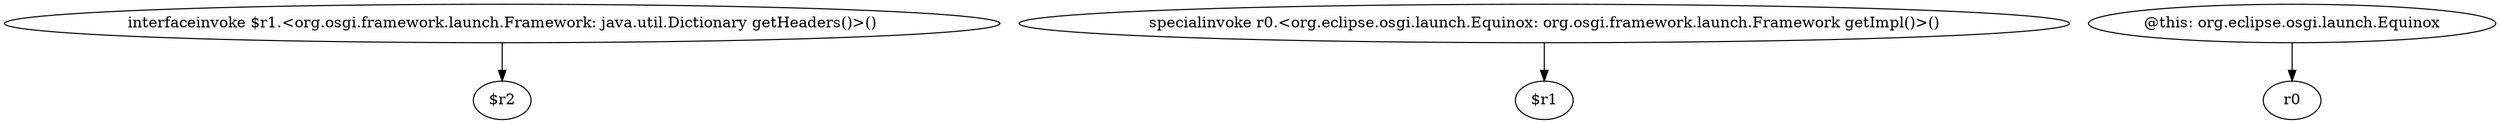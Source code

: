 digraph g {
0[label="interfaceinvoke $r1.<org.osgi.framework.launch.Framework: java.util.Dictionary getHeaders()>()"]
1[label="$r2"]
0->1[label=""]
2[label="specialinvoke r0.<org.eclipse.osgi.launch.Equinox: org.osgi.framework.launch.Framework getImpl()>()"]
3[label="$r1"]
2->3[label=""]
4[label="@this: org.eclipse.osgi.launch.Equinox"]
5[label="r0"]
4->5[label=""]
}